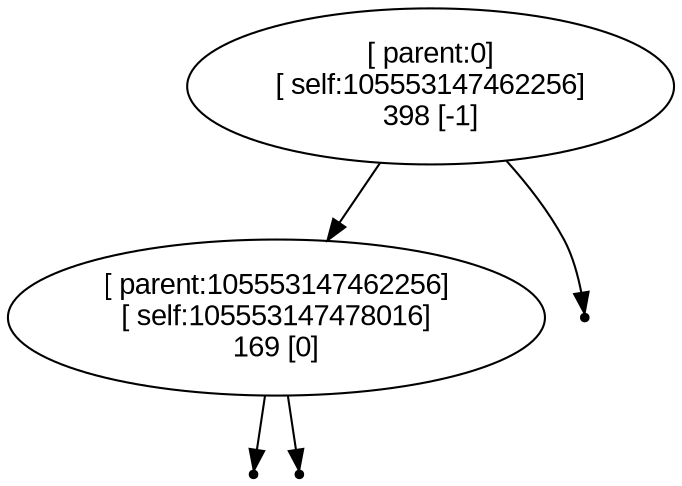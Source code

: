 digraph BST {
    node [fontname="Arial"];
    "[ parent:0]
[ self:105553147462256]
398 [-1]" -> "[ parent:105553147462256]
[ self:105553147478016]
169 [0]";
    null1 [shape=point];
    "[ parent:0]
[ self:105553147462256]
398 [-1]" -> "null1"
    null2 [shape=point];
    "[ parent:105553147462256]
[ self:105553147478016]
169 [0]" -> "null2"
    null3 [shape=point];
    "[ parent:105553147462256]
[ self:105553147478016]
169 [0]" -> "null3"
}
